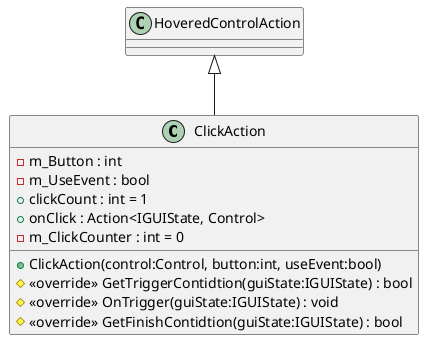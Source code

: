 @startuml
class ClickAction {
    - m_Button : int
    - m_UseEvent : bool
    + clickCount : int = 1
    + onClick : Action<IGUIState, Control>
    - m_ClickCounter : int = 0
    + ClickAction(control:Control, button:int, useEvent:bool)
    # <<override>> GetTriggerContidtion(guiState:IGUIState) : bool
    # <<override>> OnTrigger(guiState:IGUIState) : void
    # <<override>> GetFinishContidtion(guiState:IGUIState) : bool
}
HoveredControlAction <|-- ClickAction
@enduml
